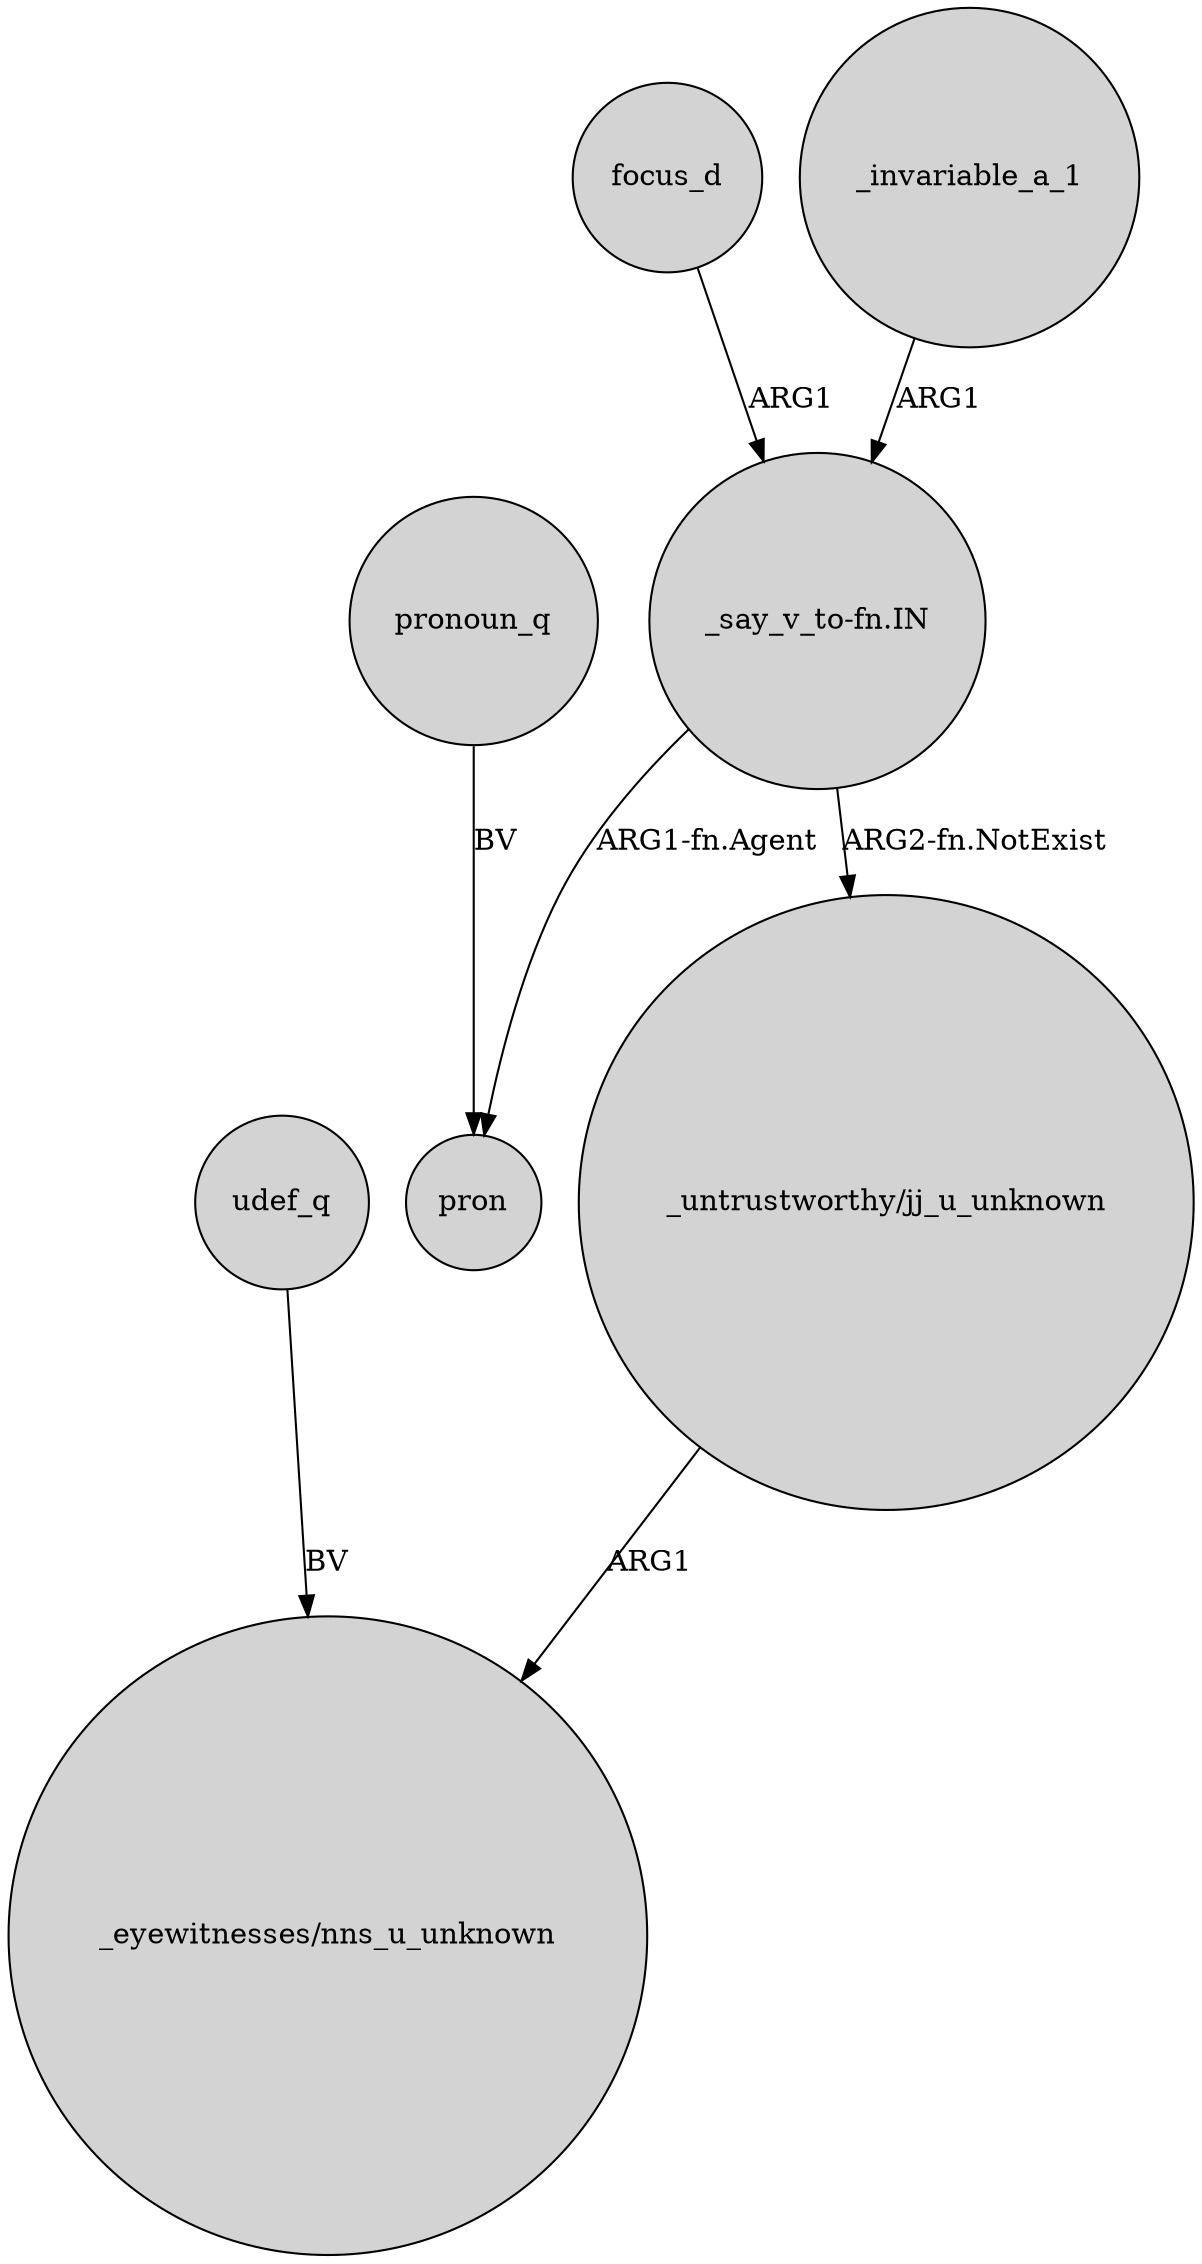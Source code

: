 digraph {
	node [shape=circle style=filled]
	"_untrustworthy/jj_u_unknown" -> "_eyewitnesses/nns_u_unknown" [label=ARG1]
	focus_d -> "_say_v_to-fn.IN" [label=ARG1]
	udef_q -> "_eyewitnesses/nns_u_unknown" [label=BV]
	"_say_v_to-fn.IN" -> "_untrustworthy/jj_u_unknown" [label="ARG2-fn.NotExist"]
	_invariable_a_1 -> "_say_v_to-fn.IN" [label=ARG1]
	"_say_v_to-fn.IN" -> pron [label="ARG1-fn.Agent"]
	pronoun_q -> pron [label=BV]
}
